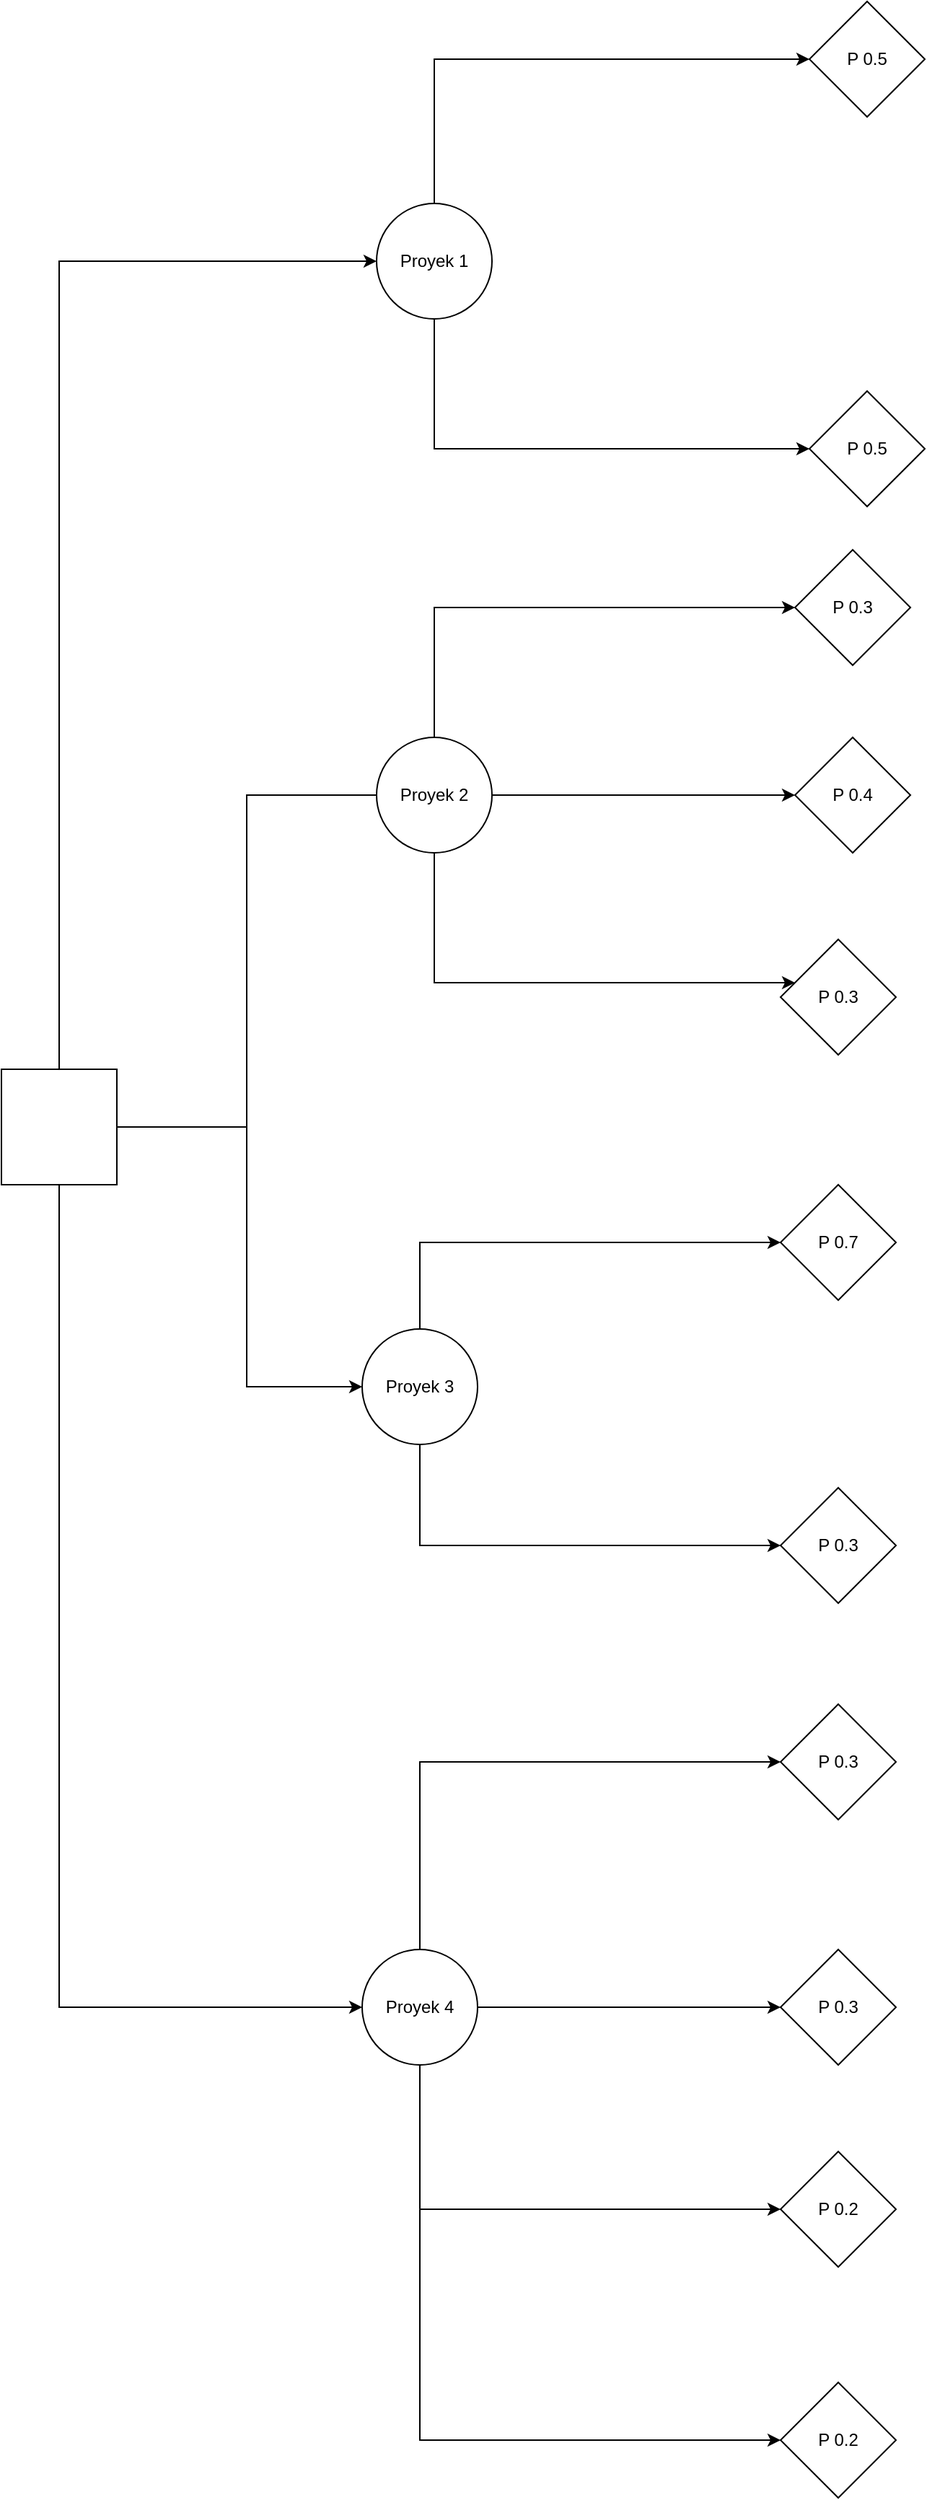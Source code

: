<mxfile version="24.0.7" type="github">
  <diagram name="Page-1" id="g6tPxQ_hQQ2HpburPL4C">
    <mxGraphModel dx="4400" dy="3339" grid="1" gridSize="10" guides="1" tooltips="1" connect="1" arrows="1" fold="1" page="1" pageScale="1" pageWidth="827" pageHeight="1169" math="0" shadow="0">
      <root>
        <mxCell id="0" />
        <mxCell id="1" parent="0" />
        <mxCell id="LM3VT1PyNSQJY8h59Zqd-7" style="rounded=0;orthogonalLoop=1;jettySize=auto;html=1;entryX=0;entryY=0.5;entryDx=0;entryDy=0;edgeStyle=orthogonalEdgeStyle;" edge="1" parent="1" source="LM3VT1PyNSQJY8h59Zqd-2" target="LM3VT1PyNSQJY8h59Zqd-6">
          <mxGeometry relative="1" as="geometry">
            <Array as="points">
              <mxPoint x="240" y="230" />
              <mxPoint x="240" y="410" />
            </Array>
          </mxGeometry>
        </mxCell>
        <mxCell id="LM3VT1PyNSQJY8h59Zqd-10" style="edgeStyle=orthogonalEdgeStyle;rounded=0;orthogonalLoop=1;jettySize=auto;html=1;entryX=0;entryY=0.5;entryDx=0;entryDy=0;" edge="1" parent="1" source="LM3VT1PyNSQJY8h59Zqd-2" target="LM3VT1PyNSQJY8h59Zqd-8">
          <mxGeometry relative="1" as="geometry">
            <Array as="points">
              <mxPoint x="110" y="840" />
            </Array>
          </mxGeometry>
        </mxCell>
        <mxCell id="LM3VT1PyNSQJY8h59Zqd-12" value="" style="edgeStyle=orthogonalEdgeStyle;rounded=0;orthogonalLoop=1;jettySize=auto;html=1;" edge="1" parent="1" source="LM3VT1PyNSQJY8h59Zqd-2" target="LM3VT1PyNSQJY8h59Zqd-11">
          <mxGeometry relative="1" as="geometry">
            <Array as="points">
              <mxPoint x="110" y="-370" />
            </Array>
          </mxGeometry>
        </mxCell>
        <mxCell id="LM3VT1PyNSQJY8h59Zqd-2" value="" style="whiteSpace=wrap;html=1;aspect=fixed;" vertex="1" parent="1">
          <mxGeometry x="70" y="190" width="80" height="80" as="geometry" />
        </mxCell>
        <mxCell id="LM3VT1PyNSQJY8h59Zqd-5" style="rounded=0;orthogonalLoop=1;jettySize=auto;html=1;exitX=0;exitY=0.5;exitDx=0;exitDy=0;endArrow=none;endFill=0;entryX=1;entryY=0.5;entryDx=0;entryDy=0;edgeStyle=orthogonalEdgeStyle;" edge="1" parent="1" source="LM3VT1PyNSQJY8h59Zqd-3" target="LM3VT1PyNSQJY8h59Zqd-2">
          <mxGeometry relative="1" as="geometry">
            <Array as="points">
              <mxPoint x="240" />
              <mxPoint x="240" y="230" />
            </Array>
          </mxGeometry>
        </mxCell>
        <mxCell id="LM3VT1PyNSQJY8h59Zqd-20" value="" style="edgeStyle=orthogonalEdgeStyle;rounded=0;orthogonalLoop=1;jettySize=auto;html=1;" edge="1" parent="1" source="LM3VT1PyNSQJY8h59Zqd-3" target="LM3VT1PyNSQJY8h59Zqd-19">
          <mxGeometry relative="1" as="geometry">
            <Array as="points">
              <mxPoint x="370" y="-130" />
            </Array>
          </mxGeometry>
        </mxCell>
        <mxCell id="LM3VT1PyNSQJY8h59Zqd-22" value="" style="edgeStyle=orthogonalEdgeStyle;rounded=0;orthogonalLoop=1;jettySize=auto;html=1;" edge="1" parent="1" source="LM3VT1PyNSQJY8h59Zqd-3" target="LM3VT1PyNSQJY8h59Zqd-21">
          <mxGeometry relative="1" as="geometry">
            <Array as="points">
              <mxPoint x="370" y="130" />
            </Array>
          </mxGeometry>
        </mxCell>
        <mxCell id="LM3VT1PyNSQJY8h59Zqd-25" value="" style="edgeStyle=orthogonalEdgeStyle;rounded=0;orthogonalLoop=1;jettySize=auto;html=1;" edge="1" parent="1" source="LM3VT1PyNSQJY8h59Zqd-3" target="LM3VT1PyNSQJY8h59Zqd-24">
          <mxGeometry relative="1" as="geometry" />
        </mxCell>
        <mxCell id="LM3VT1PyNSQJY8h59Zqd-3" value="Proyek 2" style="ellipse;whiteSpace=wrap;html=1;aspect=fixed;" vertex="1" parent="1">
          <mxGeometry x="330" y="-40" width="80" height="80" as="geometry" />
        </mxCell>
        <mxCell id="LM3VT1PyNSQJY8h59Zqd-27" value="" style="edgeStyle=orthogonalEdgeStyle;rounded=0;orthogonalLoop=1;jettySize=auto;html=1;" edge="1" parent="1" source="LM3VT1PyNSQJY8h59Zqd-6" target="LM3VT1PyNSQJY8h59Zqd-26">
          <mxGeometry relative="1" as="geometry">
            <Array as="points">
              <mxPoint x="360" y="310" />
            </Array>
          </mxGeometry>
        </mxCell>
        <mxCell id="LM3VT1PyNSQJY8h59Zqd-29" value="" style="edgeStyle=orthogonalEdgeStyle;rounded=0;orthogonalLoop=1;jettySize=auto;html=1;" edge="1" parent="1" source="LM3VT1PyNSQJY8h59Zqd-6" target="LM3VT1PyNSQJY8h59Zqd-28">
          <mxGeometry relative="1" as="geometry">
            <Array as="points">
              <mxPoint x="360" y="520" />
            </Array>
          </mxGeometry>
        </mxCell>
        <mxCell id="LM3VT1PyNSQJY8h59Zqd-6" value="Proyek 3" style="ellipse;whiteSpace=wrap;html=1;aspect=fixed;" vertex="1" parent="1">
          <mxGeometry x="320" y="370" width="80" height="80" as="geometry" />
        </mxCell>
        <mxCell id="LM3VT1PyNSQJY8h59Zqd-31" value="" style="edgeStyle=orthogonalEdgeStyle;rounded=0;orthogonalLoop=1;jettySize=auto;html=1;" edge="1" parent="1" source="LM3VT1PyNSQJY8h59Zqd-8" target="LM3VT1PyNSQJY8h59Zqd-30">
          <mxGeometry relative="1" as="geometry">
            <Array as="points">
              <mxPoint x="360" y="670" />
            </Array>
          </mxGeometry>
        </mxCell>
        <mxCell id="LM3VT1PyNSQJY8h59Zqd-33" value="" style="edgeStyle=orthogonalEdgeStyle;rounded=0;orthogonalLoop=1;jettySize=auto;html=1;" edge="1" parent="1" source="LM3VT1PyNSQJY8h59Zqd-8" target="LM3VT1PyNSQJY8h59Zqd-32">
          <mxGeometry relative="1" as="geometry">
            <Array as="points">
              <mxPoint x="360" y="840" />
            </Array>
          </mxGeometry>
        </mxCell>
        <mxCell id="LM3VT1PyNSQJY8h59Zqd-35" value="" style="edgeStyle=orthogonalEdgeStyle;rounded=0;orthogonalLoop=1;jettySize=auto;html=1;" edge="1" parent="1" source="LM3VT1PyNSQJY8h59Zqd-8" target="LM3VT1PyNSQJY8h59Zqd-34">
          <mxGeometry relative="1" as="geometry">
            <Array as="points">
              <mxPoint x="360" y="980" />
            </Array>
          </mxGeometry>
        </mxCell>
        <mxCell id="LM3VT1PyNSQJY8h59Zqd-37" value="" style="edgeStyle=orthogonalEdgeStyle;rounded=0;orthogonalLoop=1;jettySize=auto;html=1;" edge="1" parent="1" source="LM3VT1PyNSQJY8h59Zqd-8" target="LM3VT1PyNSQJY8h59Zqd-36">
          <mxGeometry relative="1" as="geometry">
            <Array as="points">
              <mxPoint x="360" y="1140" />
            </Array>
          </mxGeometry>
        </mxCell>
        <mxCell id="LM3VT1PyNSQJY8h59Zqd-8" value="Proyek 4" style="ellipse;whiteSpace=wrap;html=1;" vertex="1" parent="1">
          <mxGeometry x="320" y="800" width="80" height="80" as="geometry" />
        </mxCell>
        <mxCell id="LM3VT1PyNSQJY8h59Zqd-16" value="" style="edgeStyle=orthogonalEdgeStyle;rounded=0;orthogonalLoop=1;jettySize=auto;html=1;" edge="1" parent="1" source="LM3VT1PyNSQJY8h59Zqd-11" target="LM3VT1PyNSQJY8h59Zqd-15">
          <mxGeometry relative="1" as="geometry">
            <Array as="points">
              <mxPoint x="370" y="-510" />
            </Array>
          </mxGeometry>
        </mxCell>
        <mxCell id="LM3VT1PyNSQJY8h59Zqd-18" value="" style="edgeStyle=orthogonalEdgeStyle;rounded=0;orthogonalLoop=1;jettySize=auto;html=1;" edge="1" parent="1" source="LM3VT1PyNSQJY8h59Zqd-11" target="LM3VT1PyNSQJY8h59Zqd-17">
          <mxGeometry relative="1" as="geometry">
            <Array as="points">
              <mxPoint x="370" y="-240" />
            </Array>
          </mxGeometry>
        </mxCell>
        <mxCell id="LM3VT1PyNSQJY8h59Zqd-11" value="Proyek 1" style="ellipse;whiteSpace=wrap;html=1;" vertex="1" parent="1">
          <mxGeometry x="330" y="-410" width="80" height="80" as="geometry" />
        </mxCell>
        <mxCell id="LM3VT1PyNSQJY8h59Zqd-15" value="P 0.5" style="rhombus;whiteSpace=wrap;html=1;" vertex="1" parent="1">
          <mxGeometry x="630" y="-550" width="80" height="80" as="geometry" />
        </mxCell>
        <mxCell id="LM3VT1PyNSQJY8h59Zqd-17" value="P 0.5" style="rhombus;whiteSpace=wrap;html=1;" vertex="1" parent="1">
          <mxGeometry x="630" y="-280" width="80" height="80" as="geometry" />
        </mxCell>
        <mxCell id="LM3VT1PyNSQJY8h59Zqd-19" value="P 0.3" style="rhombus;whiteSpace=wrap;html=1;" vertex="1" parent="1">
          <mxGeometry x="620" y="-170" width="80" height="80" as="geometry" />
        </mxCell>
        <mxCell id="LM3VT1PyNSQJY8h59Zqd-21" value="P 0.3" style="rhombus;whiteSpace=wrap;html=1;" vertex="1" parent="1">
          <mxGeometry x="610" y="100" width="80" height="80" as="geometry" />
        </mxCell>
        <mxCell id="LM3VT1PyNSQJY8h59Zqd-24" value="P 0.4" style="rhombus;whiteSpace=wrap;html=1;" vertex="1" parent="1">
          <mxGeometry x="620" y="-40" width="80" height="80" as="geometry" />
        </mxCell>
        <mxCell id="LM3VT1PyNSQJY8h59Zqd-26" value="P 0.7" style="rhombus;whiteSpace=wrap;html=1;" vertex="1" parent="1">
          <mxGeometry x="610" y="270" width="80" height="80" as="geometry" />
        </mxCell>
        <mxCell id="LM3VT1PyNSQJY8h59Zqd-28" value="P 0.3" style="rhombus;whiteSpace=wrap;html=1;" vertex="1" parent="1">
          <mxGeometry x="610" y="480" width="80" height="80" as="geometry" />
        </mxCell>
        <mxCell id="LM3VT1PyNSQJY8h59Zqd-30" value="P 0.3" style="rhombus;whiteSpace=wrap;html=1;" vertex="1" parent="1">
          <mxGeometry x="610" y="630" width="80" height="80" as="geometry" />
        </mxCell>
        <mxCell id="LM3VT1PyNSQJY8h59Zqd-32" value="P 0.3" style="rhombus;whiteSpace=wrap;html=1;" vertex="1" parent="1">
          <mxGeometry x="610" y="800" width="80" height="80" as="geometry" />
        </mxCell>
        <mxCell id="LM3VT1PyNSQJY8h59Zqd-34" value="P 0.2" style="rhombus;whiteSpace=wrap;html=1;" vertex="1" parent="1">
          <mxGeometry x="610" y="940" width="80" height="80" as="geometry" />
        </mxCell>
        <mxCell id="LM3VT1PyNSQJY8h59Zqd-36" value="P 0.2" style="rhombus;whiteSpace=wrap;html=1;" vertex="1" parent="1">
          <mxGeometry x="610" y="1100" width="80" height="80" as="geometry" />
        </mxCell>
      </root>
    </mxGraphModel>
  </diagram>
</mxfile>
